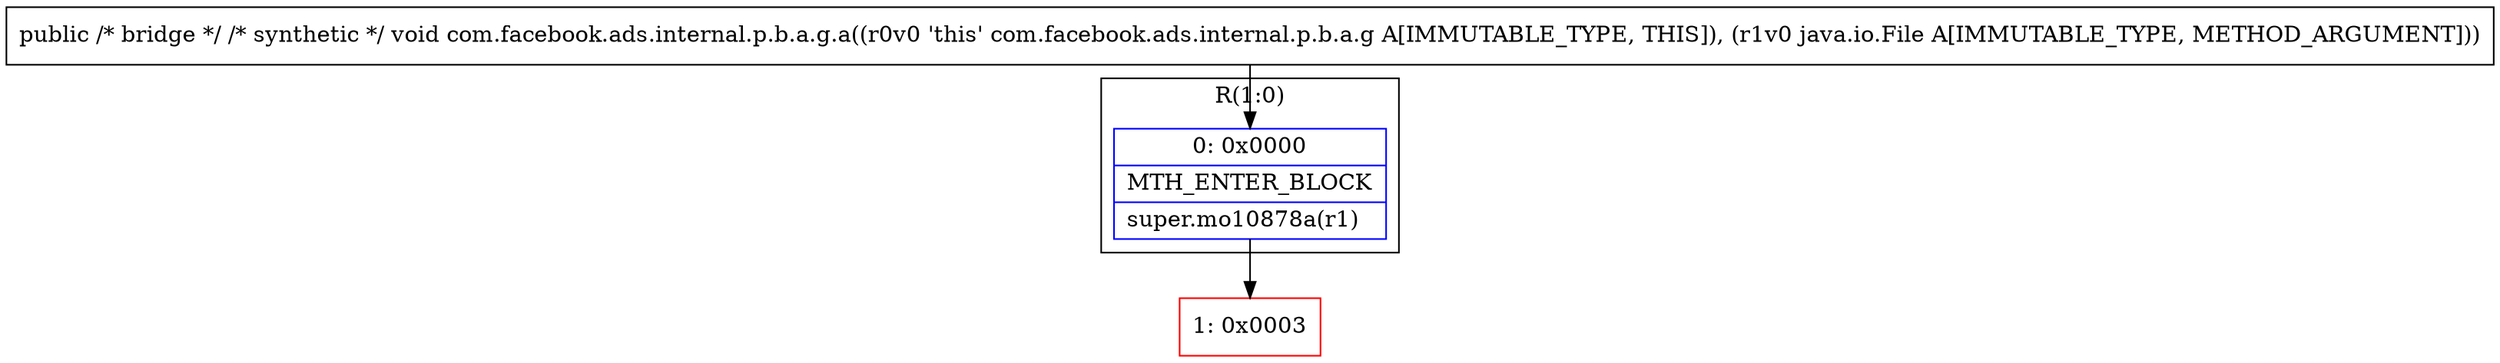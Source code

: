 digraph "CFG forcom.facebook.ads.internal.p.b.a.g.a(Ljava\/io\/File;)V" {
subgraph cluster_Region_1545377277 {
label = "R(1:0)";
node [shape=record,color=blue];
Node_0 [shape=record,label="{0\:\ 0x0000|MTH_ENTER_BLOCK\l|super.mo10878a(r1)\l}"];
}
Node_1 [shape=record,color=red,label="{1\:\ 0x0003}"];
MethodNode[shape=record,label="{public \/* bridge *\/ \/* synthetic *\/ void com.facebook.ads.internal.p.b.a.g.a((r0v0 'this' com.facebook.ads.internal.p.b.a.g A[IMMUTABLE_TYPE, THIS]), (r1v0 java.io.File A[IMMUTABLE_TYPE, METHOD_ARGUMENT])) }"];
MethodNode -> Node_0;
Node_0 -> Node_1;
}

